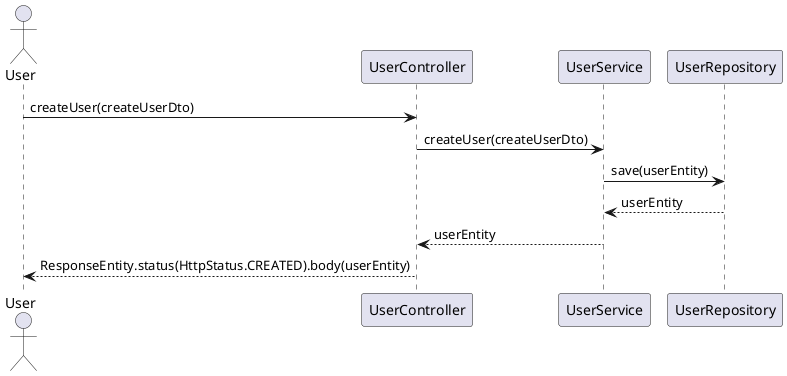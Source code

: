 @startuml
actor User
User -> UserController: createUser(createUserDto)
UserController -> UserService: createUser(createUserDto)
UserService -> UserRepository: save(userEntity)
UserRepository --> UserService: userEntity
UserService --> UserController: userEntity
UserController --> User: ResponseEntity.status(HttpStatus.CREATED).body(userEntity)
@enduml